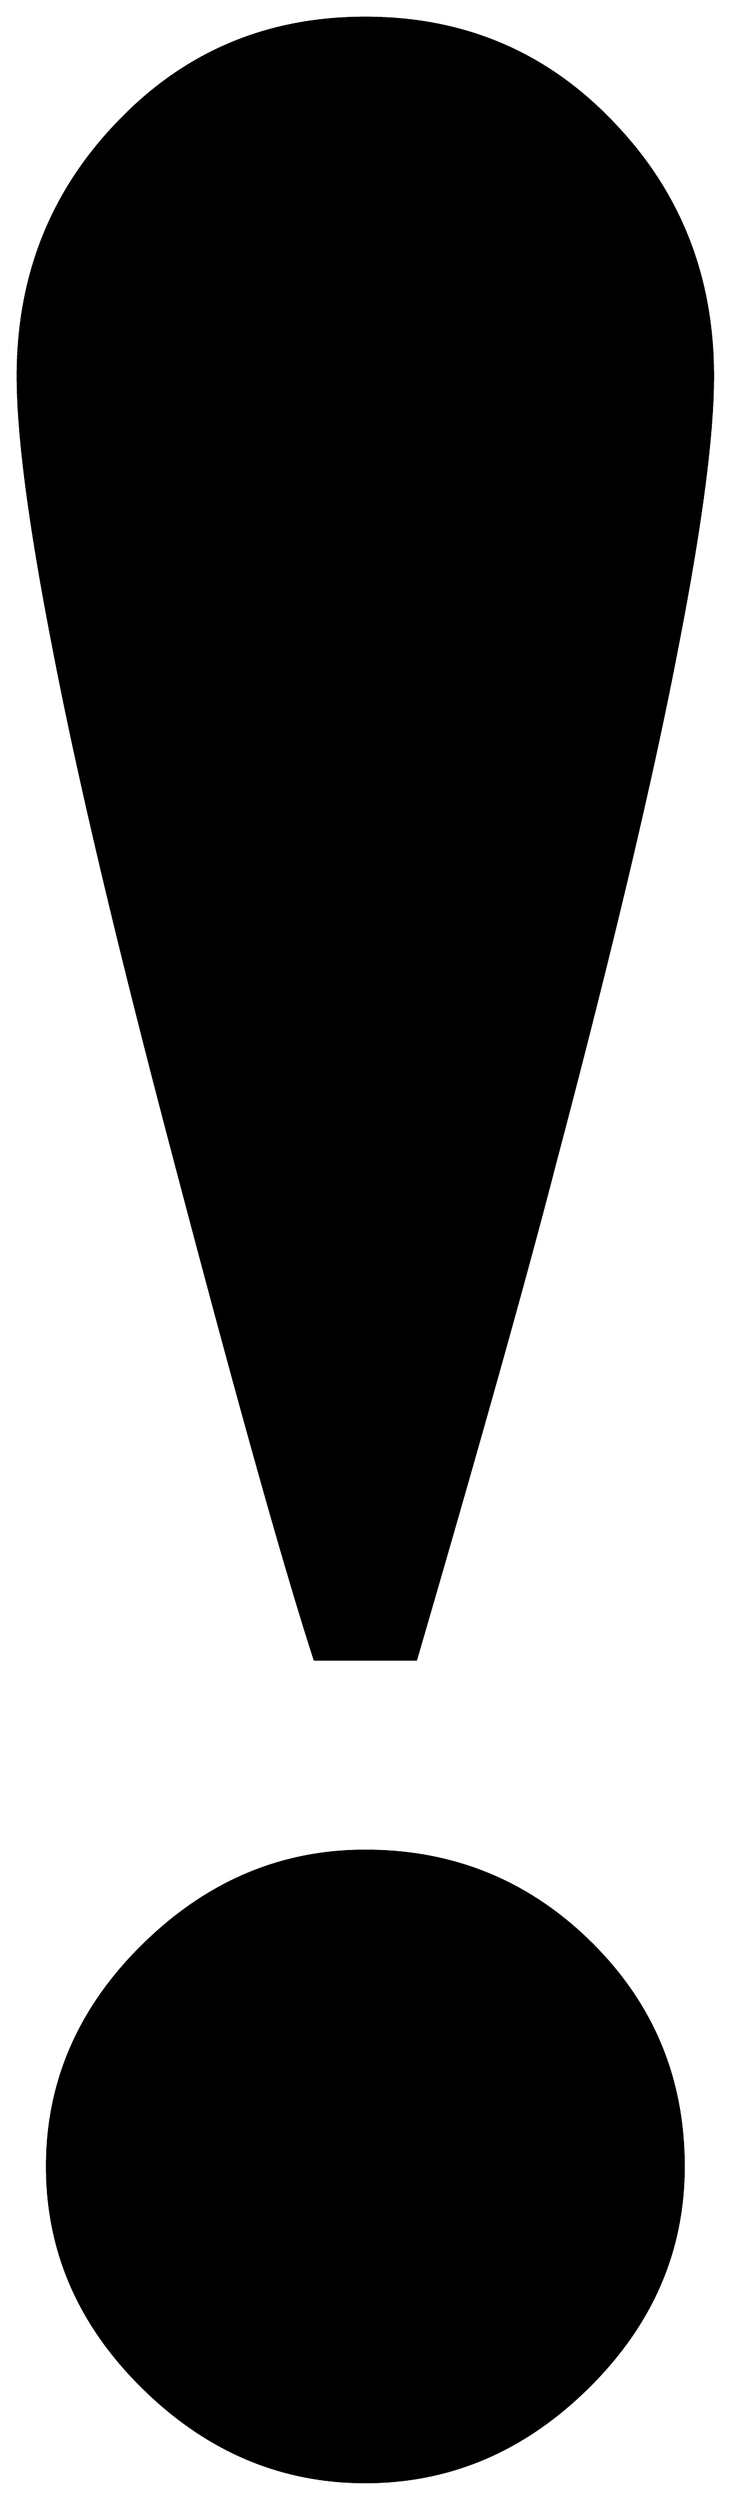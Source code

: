 


\begin{tikzpicture}[y=0.80pt, x=0.80pt, yscale=-1.0, xscale=1.0, inner sep=0pt, outer sep=0pt]
\begin{scope}[shift={(100.0,1722.0)},nonzero rule]
  \path[draw=.,fill=.,line width=1.600pt] (681.0,-1255.0) ..
    controls (681.0,-1210.333) and (672.0,-1142.0) ..
    (654.0,-1050.0) .. controls (635.333,-952.667) and
    (604.667,-823.333) .. (562.0,-662.0) .. controls (540.667,-579.333)
    and (506.0,-455.667) .. (458.0,-291.0) -- (382.0,-291.0) ..
    controls (359.333,-361.0) and (324.667,-484.667) .. (278.0,-662.0)
    .. controls (235.333,-823.333) and (204.667,-952.667) ..
    (186.0,-1050.0) .. controls (168.0,-1142.0) and
    (159.0,-1210.333) .. (159.0,-1255.0) .. controls
    (159.0,-1329.667) and (184.0,-1393.0) .. (234.0,-1445.0) ..
    controls (284.0,-1497.667) and (346.0,-1524.0) ..
    (420.0,-1524.0) .. controls (494.0,-1524.0) and
    (556.0,-1497.667) .. (606.0,-1445.0) .. controls
    (656.0,-1393.0) and (681.0,-1329.667) .. (681.0,-1255.0) --
    cycle(659.0,90.0) .. controls (659.0,153.333) and
    (635.0,208.667) .. (587.0,256.0) .. controls (539.0,303.333) and
    (483.333,327.0) .. (420.0,327.0) .. controls (356.667,327.0) and
    (301.0,303.333) .. (253.0,256.0) .. controls (205.0,208.667) and
    (181.0,153.333) .. (181.0,90.0) .. controls (181.0,26.667) and
    (205.0,-28.667) .. (253.0,-76.0) .. controls (301.0,-123.333)
    and (356.667,-147.0) .. (420.0,-147.0) .. controls
    (486.0,-147.0) and (542.333,-124.0) .. (589.0,-78.0) ..
    controls (635.667,-32.0) and (659.0,24.0) .. (659.0,90.0) --
    cycle;
\end{scope}

\end{tikzpicture}

